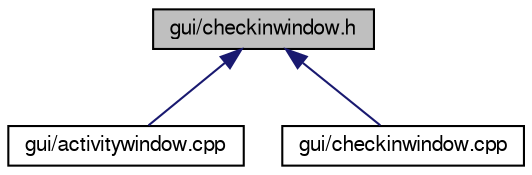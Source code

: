 digraph "gui/checkinwindow.h"
{
  edge [fontname="FreeSans",fontsize="10",labelfontname="FreeSans",labelfontsize="10"];
  node [fontname="FreeSans",fontsize="10",shape=record];
  Node2 [label="gui/checkinwindow.h",height=0.2,width=0.4,color="black", fillcolor="grey75", style="filled", fontcolor="black"];
  Node2 -> Node3 [dir="back",color="midnightblue",fontsize="10",style="solid",fontname="FreeSans"];
  Node3 [label="gui/activitywindow.cpp",height=0.2,width=0.4,color="black", fillcolor="white", style="filled",URL="$activitywindow_8cpp.html"];
  Node2 -> Node4 [dir="back",color="midnightblue",fontsize="10",style="solid",fontname="FreeSans"];
  Node4 [label="gui/checkinwindow.cpp",height=0.2,width=0.4,color="black", fillcolor="white", style="filled",URL="$checkinwindow_8cpp.html"];
}

